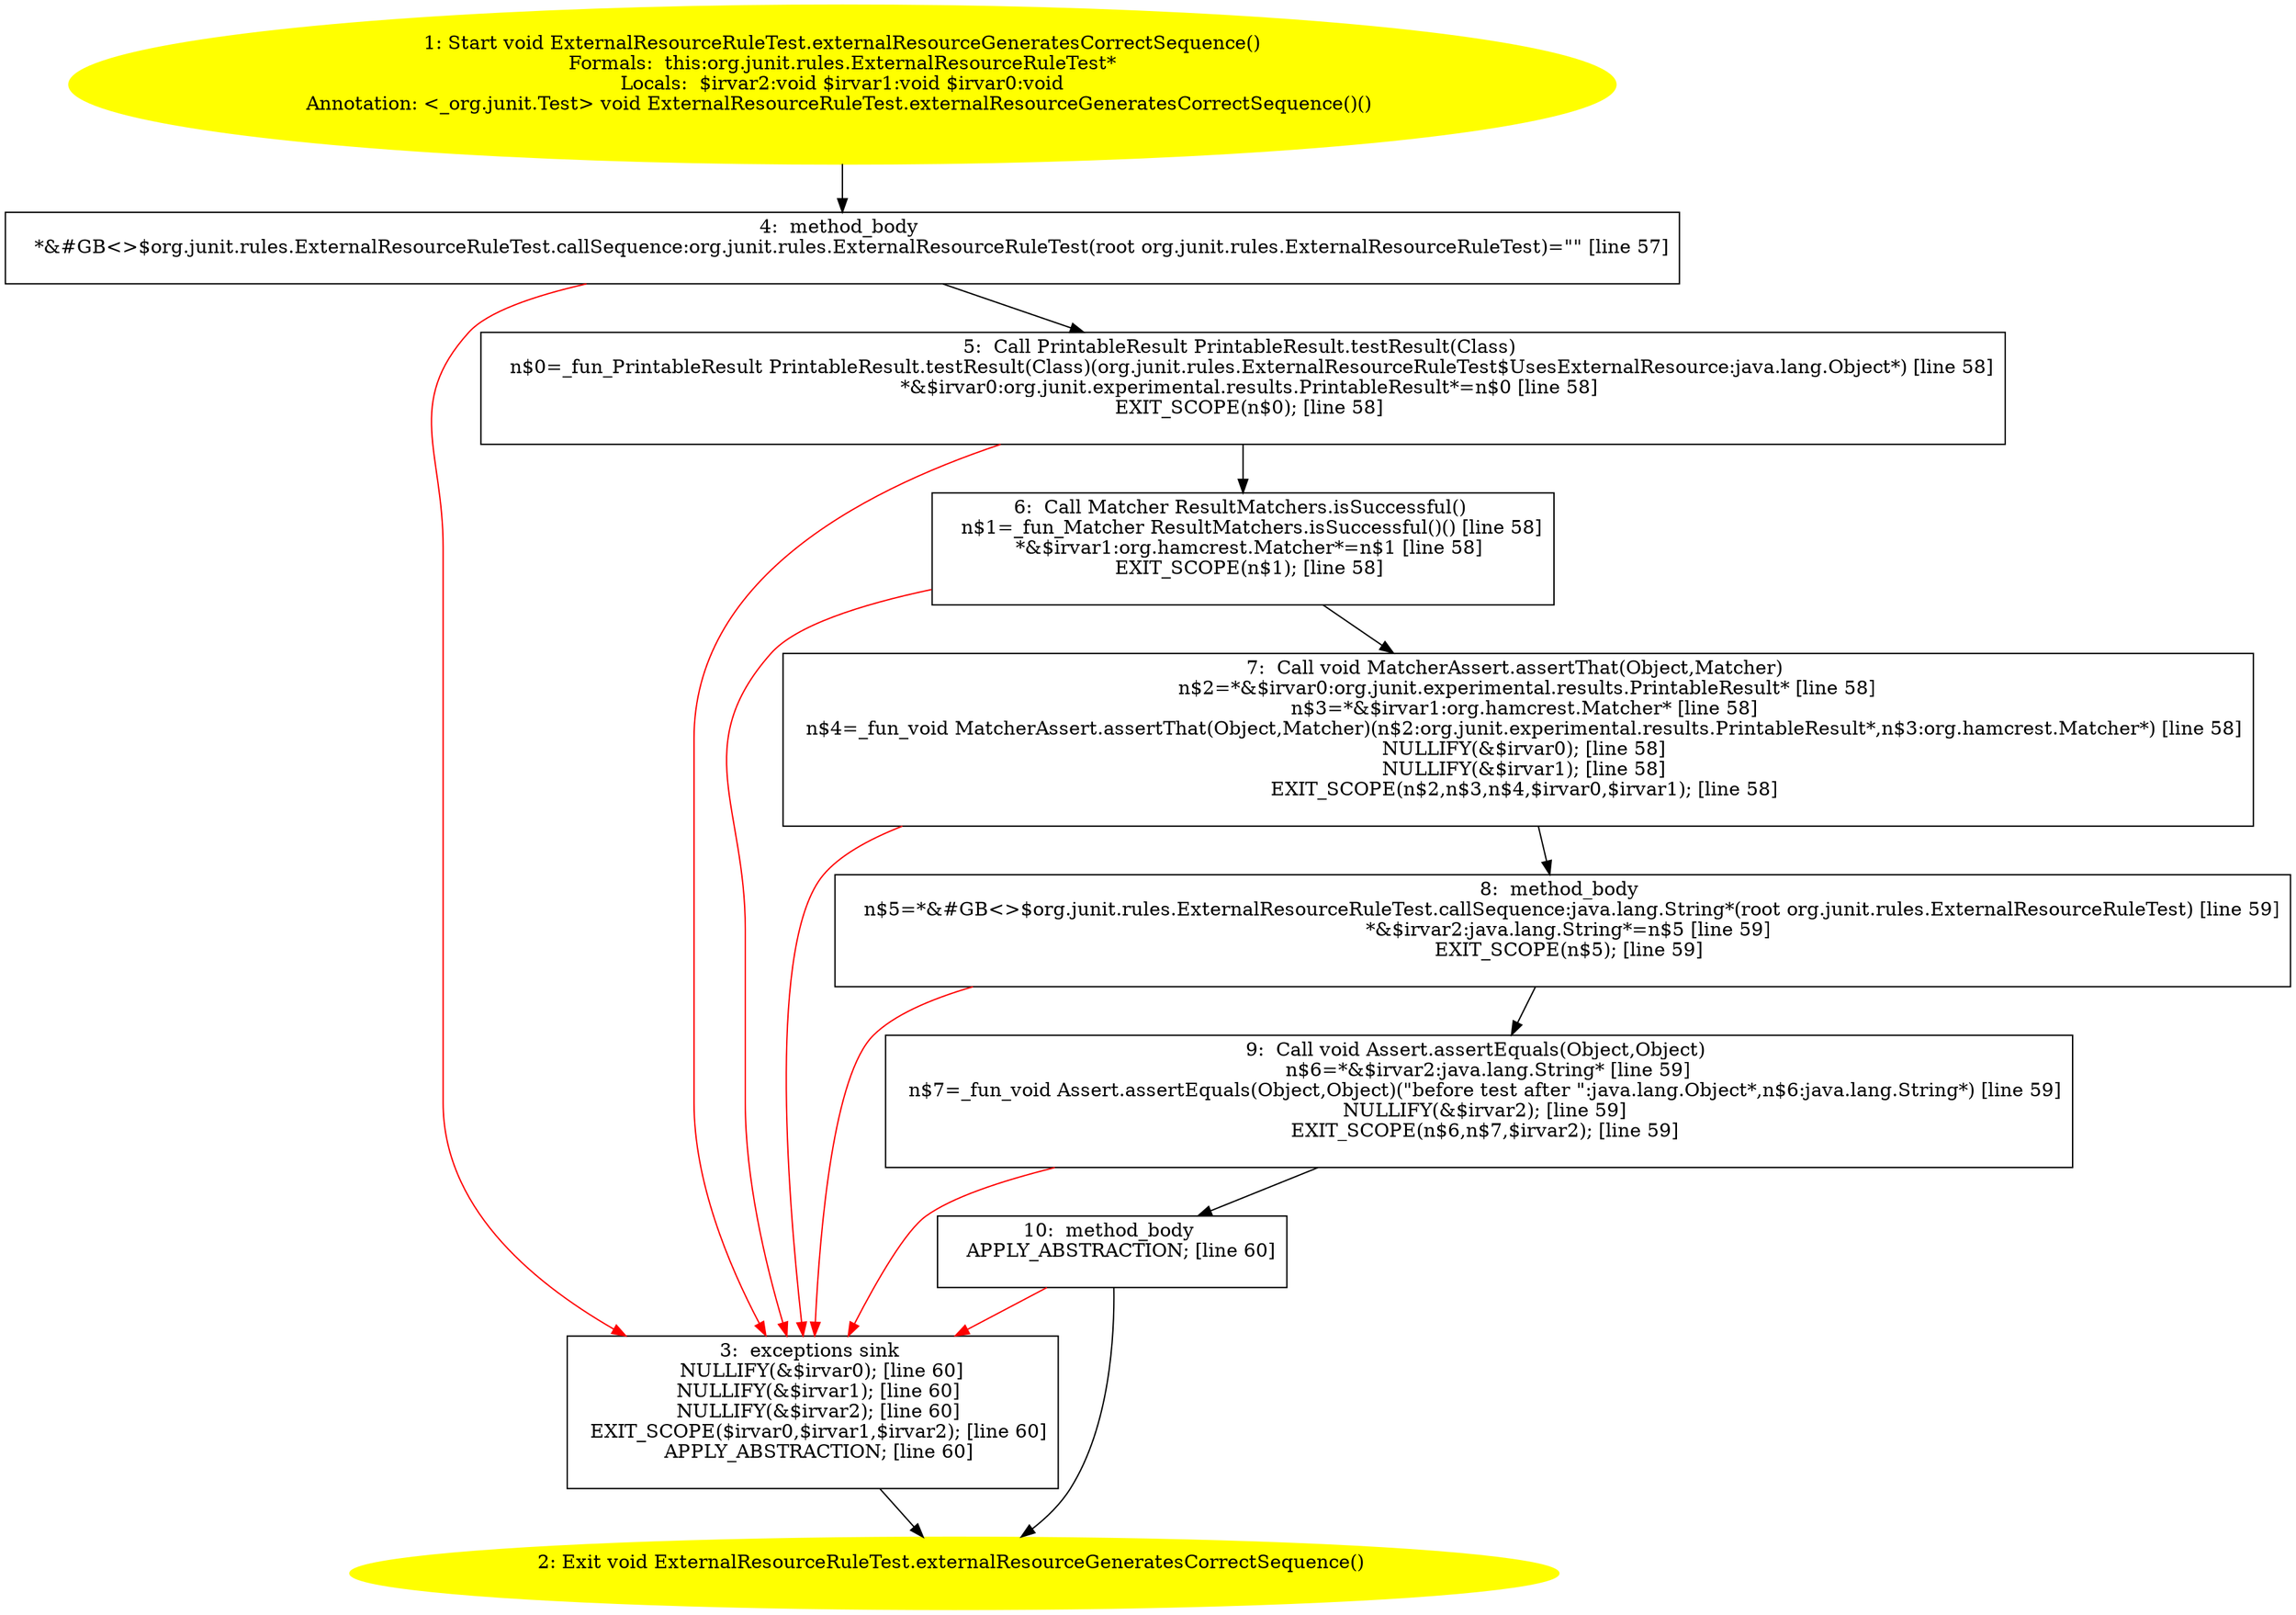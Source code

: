 /* @generated */
digraph cfg {
"org.junit.rules.ExternalResourceRuleTest.externalResourceGeneratesCorrectSequence():void.b1d97879fe38efbc6039eedb9e17b09f_1" [label="1: Start void ExternalResourceRuleTest.externalResourceGeneratesCorrectSequence()\nFormals:  this:org.junit.rules.ExternalResourceRuleTest*\nLocals:  $irvar2:void $irvar1:void $irvar0:void\nAnnotation: <_org.junit.Test> void ExternalResourceRuleTest.externalResourceGeneratesCorrectSequence()() \n  " color=yellow style=filled]
	

	 "org.junit.rules.ExternalResourceRuleTest.externalResourceGeneratesCorrectSequence():void.b1d97879fe38efbc6039eedb9e17b09f_1" -> "org.junit.rules.ExternalResourceRuleTest.externalResourceGeneratesCorrectSequence():void.b1d97879fe38efbc6039eedb9e17b09f_4" ;
"org.junit.rules.ExternalResourceRuleTest.externalResourceGeneratesCorrectSequence():void.b1d97879fe38efbc6039eedb9e17b09f_2" [label="2: Exit void ExternalResourceRuleTest.externalResourceGeneratesCorrectSequence() \n  " color=yellow style=filled]
	

"org.junit.rules.ExternalResourceRuleTest.externalResourceGeneratesCorrectSequence():void.b1d97879fe38efbc6039eedb9e17b09f_3" [label="3:  exceptions sink \n   NULLIFY(&$irvar0); [line 60]\n  NULLIFY(&$irvar1); [line 60]\n  NULLIFY(&$irvar2); [line 60]\n  EXIT_SCOPE($irvar0,$irvar1,$irvar2); [line 60]\n  APPLY_ABSTRACTION; [line 60]\n " shape="box"]
	

	 "org.junit.rules.ExternalResourceRuleTest.externalResourceGeneratesCorrectSequence():void.b1d97879fe38efbc6039eedb9e17b09f_3" -> "org.junit.rules.ExternalResourceRuleTest.externalResourceGeneratesCorrectSequence():void.b1d97879fe38efbc6039eedb9e17b09f_2" ;
"org.junit.rules.ExternalResourceRuleTest.externalResourceGeneratesCorrectSequence():void.b1d97879fe38efbc6039eedb9e17b09f_4" [label="4:  method_body \n   *&#GB<>$org.junit.rules.ExternalResourceRuleTest.callSequence:org.junit.rules.ExternalResourceRuleTest(root org.junit.rules.ExternalResourceRuleTest)=\"\" [line 57]\n " shape="box"]
	

	 "org.junit.rules.ExternalResourceRuleTest.externalResourceGeneratesCorrectSequence():void.b1d97879fe38efbc6039eedb9e17b09f_4" -> "org.junit.rules.ExternalResourceRuleTest.externalResourceGeneratesCorrectSequence():void.b1d97879fe38efbc6039eedb9e17b09f_5" ;
	 "org.junit.rules.ExternalResourceRuleTest.externalResourceGeneratesCorrectSequence():void.b1d97879fe38efbc6039eedb9e17b09f_4" -> "org.junit.rules.ExternalResourceRuleTest.externalResourceGeneratesCorrectSequence():void.b1d97879fe38efbc6039eedb9e17b09f_3" [color="red" ];
"org.junit.rules.ExternalResourceRuleTest.externalResourceGeneratesCorrectSequence():void.b1d97879fe38efbc6039eedb9e17b09f_5" [label="5:  Call PrintableResult PrintableResult.testResult(Class) \n   n$0=_fun_PrintableResult PrintableResult.testResult(Class)(org.junit.rules.ExternalResourceRuleTest$UsesExternalResource:java.lang.Object*) [line 58]\n  *&$irvar0:org.junit.experimental.results.PrintableResult*=n$0 [line 58]\n  EXIT_SCOPE(n$0); [line 58]\n " shape="box"]
	

	 "org.junit.rules.ExternalResourceRuleTest.externalResourceGeneratesCorrectSequence():void.b1d97879fe38efbc6039eedb9e17b09f_5" -> "org.junit.rules.ExternalResourceRuleTest.externalResourceGeneratesCorrectSequence():void.b1d97879fe38efbc6039eedb9e17b09f_6" ;
	 "org.junit.rules.ExternalResourceRuleTest.externalResourceGeneratesCorrectSequence():void.b1d97879fe38efbc6039eedb9e17b09f_5" -> "org.junit.rules.ExternalResourceRuleTest.externalResourceGeneratesCorrectSequence():void.b1d97879fe38efbc6039eedb9e17b09f_3" [color="red" ];
"org.junit.rules.ExternalResourceRuleTest.externalResourceGeneratesCorrectSequence():void.b1d97879fe38efbc6039eedb9e17b09f_6" [label="6:  Call Matcher ResultMatchers.isSuccessful() \n   n$1=_fun_Matcher ResultMatchers.isSuccessful()() [line 58]\n  *&$irvar1:org.hamcrest.Matcher*=n$1 [line 58]\n  EXIT_SCOPE(n$1); [line 58]\n " shape="box"]
	

	 "org.junit.rules.ExternalResourceRuleTest.externalResourceGeneratesCorrectSequence():void.b1d97879fe38efbc6039eedb9e17b09f_6" -> "org.junit.rules.ExternalResourceRuleTest.externalResourceGeneratesCorrectSequence():void.b1d97879fe38efbc6039eedb9e17b09f_7" ;
	 "org.junit.rules.ExternalResourceRuleTest.externalResourceGeneratesCorrectSequence():void.b1d97879fe38efbc6039eedb9e17b09f_6" -> "org.junit.rules.ExternalResourceRuleTest.externalResourceGeneratesCorrectSequence():void.b1d97879fe38efbc6039eedb9e17b09f_3" [color="red" ];
"org.junit.rules.ExternalResourceRuleTest.externalResourceGeneratesCorrectSequence():void.b1d97879fe38efbc6039eedb9e17b09f_7" [label="7:  Call void MatcherAssert.assertThat(Object,Matcher) \n   n$2=*&$irvar0:org.junit.experimental.results.PrintableResult* [line 58]\n  n$3=*&$irvar1:org.hamcrest.Matcher* [line 58]\n  n$4=_fun_void MatcherAssert.assertThat(Object,Matcher)(n$2:org.junit.experimental.results.PrintableResult*,n$3:org.hamcrest.Matcher*) [line 58]\n  NULLIFY(&$irvar0); [line 58]\n  NULLIFY(&$irvar1); [line 58]\n  EXIT_SCOPE(n$2,n$3,n$4,$irvar0,$irvar1); [line 58]\n " shape="box"]
	

	 "org.junit.rules.ExternalResourceRuleTest.externalResourceGeneratesCorrectSequence():void.b1d97879fe38efbc6039eedb9e17b09f_7" -> "org.junit.rules.ExternalResourceRuleTest.externalResourceGeneratesCorrectSequence():void.b1d97879fe38efbc6039eedb9e17b09f_8" ;
	 "org.junit.rules.ExternalResourceRuleTest.externalResourceGeneratesCorrectSequence():void.b1d97879fe38efbc6039eedb9e17b09f_7" -> "org.junit.rules.ExternalResourceRuleTest.externalResourceGeneratesCorrectSequence():void.b1d97879fe38efbc6039eedb9e17b09f_3" [color="red" ];
"org.junit.rules.ExternalResourceRuleTest.externalResourceGeneratesCorrectSequence():void.b1d97879fe38efbc6039eedb9e17b09f_8" [label="8:  method_body \n   n$5=*&#GB<>$org.junit.rules.ExternalResourceRuleTest.callSequence:java.lang.String*(root org.junit.rules.ExternalResourceRuleTest) [line 59]\n  *&$irvar2:java.lang.String*=n$5 [line 59]\n  EXIT_SCOPE(n$5); [line 59]\n " shape="box"]
	

	 "org.junit.rules.ExternalResourceRuleTest.externalResourceGeneratesCorrectSequence():void.b1d97879fe38efbc6039eedb9e17b09f_8" -> "org.junit.rules.ExternalResourceRuleTest.externalResourceGeneratesCorrectSequence():void.b1d97879fe38efbc6039eedb9e17b09f_9" ;
	 "org.junit.rules.ExternalResourceRuleTest.externalResourceGeneratesCorrectSequence():void.b1d97879fe38efbc6039eedb9e17b09f_8" -> "org.junit.rules.ExternalResourceRuleTest.externalResourceGeneratesCorrectSequence():void.b1d97879fe38efbc6039eedb9e17b09f_3" [color="red" ];
"org.junit.rules.ExternalResourceRuleTest.externalResourceGeneratesCorrectSequence():void.b1d97879fe38efbc6039eedb9e17b09f_9" [label="9:  Call void Assert.assertEquals(Object,Object) \n   n$6=*&$irvar2:java.lang.String* [line 59]\n  n$7=_fun_void Assert.assertEquals(Object,Object)(\"before test after \":java.lang.Object*,n$6:java.lang.String*) [line 59]\n  NULLIFY(&$irvar2); [line 59]\n  EXIT_SCOPE(n$6,n$7,$irvar2); [line 59]\n " shape="box"]
	

	 "org.junit.rules.ExternalResourceRuleTest.externalResourceGeneratesCorrectSequence():void.b1d97879fe38efbc6039eedb9e17b09f_9" -> "org.junit.rules.ExternalResourceRuleTest.externalResourceGeneratesCorrectSequence():void.b1d97879fe38efbc6039eedb9e17b09f_10" ;
	 "org.junit.rules.ExternalResourceRuleTest.externalResourceGeneratesCorrectSequence():void.b1d97879fe38efbc6039eedb9e17b09f_9" -> "org.junit.rules.ExternalResourceRuleTest.externalResourceGeneratesCorrectSequence():void.b1d97879fe38efbc6039eedb9e17b09f_3" [color="red" ];
"org.junit.rules.ExternalResourceRuleTest.externalResourceGeneratesCorrectSequence():void.b1d97879fe38efbc6039eedb9e17b09f_10" [label="10:  method_body \n   APPLY_ABSTRACTION; [line 60]\n " shape="box"]
	

	 "org.junit.rules.ExternalResourceRuleTest.externalResourceGeneratesCorrectSequence():void.b1d97879fe38efbc6039eedb9e17b09f_10" -> "org.junit.rules.ExternalResourceRuleTest.externalResourceGeneratesCorrectSequence():void.b1d97879fe38efbc6039eedb9e17b09f_2" ;
	 "org.junit.rules.ExternalResourceRuleTest.externalResourceGeneratesCorrectSequence():void.b1d97879fe38efbc6039eedb9e17b09f_10" -> "org.junit.rules.ExternalResourceRuleTest.externalResourceGeneratesCorrectSequence():void.b1d97879fe38efbc6039eedb9e17b09f_3" [color="red" ];
}

